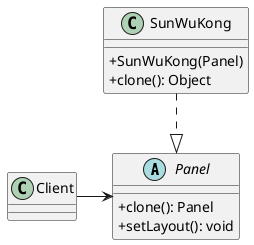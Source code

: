 @startuml
'https://plantuml.com/class-diagram

skinparam classAttributeIconSize 0
skinparam linetype ortho

abstract Panel{
+ clone(): Panel
+ setLayout(): void
}

class SunWuKong{
+ SunWuKong(Panel)
+ clone(): Object
}

class Client{

}

SunWuKong .down.|> Panel
Client -right-> Panel

@enduml